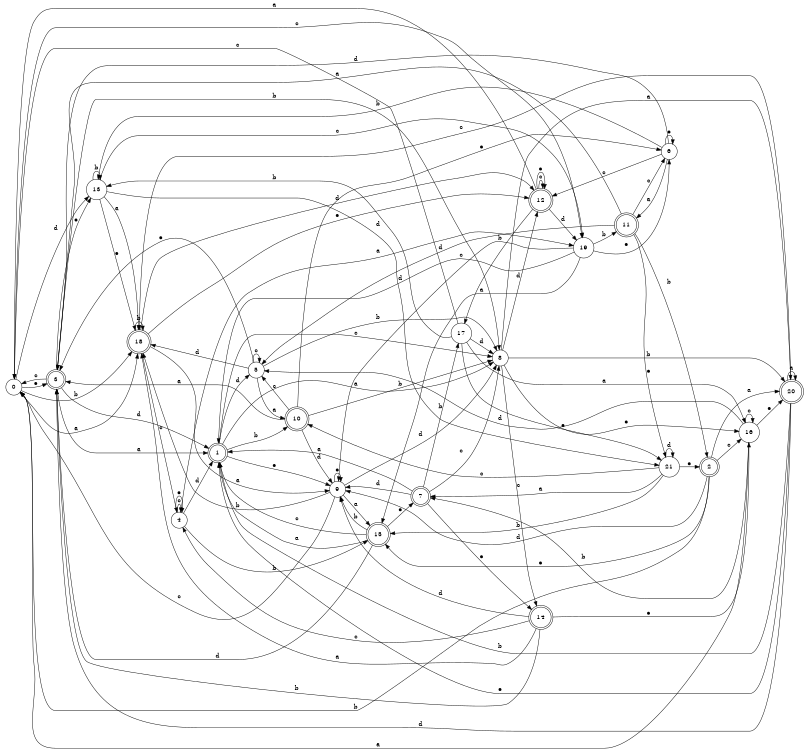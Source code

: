 digraph n18_2 {
__start0 [label="" shape="none"];

rankdir=LR;
size="8,5";

s0 [style="filled", color="black", fillcolor="white" shape="circle", label="0"];
s1 [style="rounded,filled", color="black", fillcolor="white" shape="doublecircle", label="1"];
s2 [style="rounded,filled", color="black", fillcolor="white" shape="doublecircle", label="2"];
s3 [style="rounded,filled", color="black", fillcolor="white" shape="doublecircle", label="3"];
s4 [style="filled", color="black", fillcolor="white" shape="circle", label="4"];
s5 [style="filled", color="black", fillcolor="white" shape="circle", label="5"];
s6 [style="filled", color="black", fillcolor="white" shape="circle", label="6"];
s7 [style="rounded,filled", color="black", fillcolor="white" shape="doublecircle", label="7"];
s8 [style="filled", color="black", fillcolor="white" shape="circle", label="8"];
s9 [style="filled", color="black", fillcolor="white" shape="circle", label="9"];
s10 [style="rounded,filled", color="black", fillcolor="white" shape="doublecircle", label="10"];
s11 [style="rounded,filled", color="black", fillcolor="white" shape="doublecircle", label="11"];
s12 [style="rounded,filled", color="black", fillcolor="white" shape="doublecircle", label="12"];
s13 [style="filled", color="black", fillcolor="white" shape="circle", label="13"];
s14 [style="rounded,filled", color="black", fillcolor="white" shape="doublecircle", label="14"];
s15 [style="rounded,filled", color="black", fillcolor="white" shape="doublecircle", label="15"];
s16 [style="filled", color="black", fillcolor="white" shape="circle", label="16"];
s17 [style="filled", color="black", fillcolor="white" shape="circle", label="17"];
s18 [style="rounded,filled", color="black", fillcolor="white" shape="doublecircle", label="18"];
s19 [style="filled", color="black", fillcolor="white" shape="circle", label="19"];
s20 [style="rounded,filled", color="black", fillcolor="white" shape="doublecircle", label="20"];
s21 [style="filled", color="black", fillcolor="white" shape="circle", label="21"];
s0 -> s18 [label="a"];
s0 -> s18 [label="b"];
s0 -> s19 [label="c"];
s0 -> s13 [label="d"];
s0 -> s3 [label="e"];
s1 -> s8 [label="a"];
s1 -> s10 [label="b"];
s1 -> s8 [label="c"];
s1 -> s5 [label="d"];
s1 -> s9 [label="e"];
s2 -> s20 [label="a"];
s2 -> s0 [label="b"];
s2 -> s16 [label="c"];
s2 -> s9 [label="d"];
s2 -> s15 [label="e"];
s3 -> s1 [label="a"];
s3 -> s8 [label="b"];
s3 -> s0 [label="c"];
s3 -> s1 [label="d"];
s3 -> s13 [label="e"];
s4 -> s19 [label="a"];
s4 -> s15 [label="b"];
s4 -> s4 [label="c"];
s4 -> s1 [label="d"];
s4 -> s4 [label="e"];
s5 -> s10 [label="a"];
s5 -> s8 [label="b"];
s5 -> s5 [label="c"];
s5 -> s18 [label="d"];
s5 -> s3 [label="e"];
s6 -> s11 [label="a"];
s6 -> s13 [label="b"];
s6 -> s12 [label="c"];
s6 -> s3 [label="d"];
s6 -> s6 [label="e"];
s7 -> s1 [label="a"];
s7 -> s17 [label="b"];
s7 -> s8 [label="c"];
s7 -> s9 [label="d"];
s7 -> s14 [label="e"];
s8 -> s20 [label="a"];
s8 -> s20 [label="b"];
s8 -> s14 [label="c"];
s8 -> s12 [label="d"];
s8 -> s16 [label="e"];
s9 -> s15 [label="a"];
s9 -> s18 [label="b"];
s9 -> s0 [label="c"];
s9 -> s8 [label="d"];
s9 -> s9 [label="e"];
s10 -> s3 [label="a"];
s10 -> s8 [label="b"];
s10 -> s5 [label="c"];
s10 -> s9 [label="d"];
s10 -> s6 [label="e"];
s11 -> s3 [label="a"];
s11 -> s2 [label="b"];
s11 -> s6 [label="c"];
s11 -> s5 [label="d"];
s11 -> s21 [label="e"];
s12 -> s0 [label="a"];
s12 -> s17 [label="b"];
s12 -> s12 [label="c"];
s12 -> s19 [label="d"];
s12 -> s12 [label="e"];
s13 -> s18 [label="a"];
s13 -> s13 [label="b"];
s13 -> s19 [label="c"];
s13 -> s21 [label="d"];
s13 -> s18 [label="e"];
s14 -> s18 [label="a"];
s14 -> s3 [label="b"];
s14 -> s4 [label="c"];
s14 -> s9 [label="d"];
s14 -> s16 [label="e"];
s15 -> s1 [label="a"];
s15 -> s9 [label="b"];
s15 -> s1 [label="c"];
s15 -> s3 [label="d"];
s15 -> s7 [label="e"];
s16 -> s0 [label="a"];
s16 -> s7 [label="b"];
s16 -> s16 [label="c"];
s16 -> s5 [label="d"];
s16 -> s20 [label="e"];
s17 -> s16 [label="a"];
s17 -> s13 [label="b"];
s17 -> s0 [label="c"];
s17 -> s8 [label="d"];
s17 -> s21 [label="e"];
s18 -> s9 [label="a"];
s18 -> s18 [label="b"];
s18 -> s4 [label="c"];
s18 -> s12 [label="d"];
s18 -> s12 [label="e"];
s19 -> s15 [label="a"];
s19 -> s11 [label="b"];
s19 -> s9 [label="c"];
s19 -> s1 [label="d"];
s19 -> s6 [label="e"];
s20 -> s20 [label="a"];
s20 -> s1 [label="b"];
s20 -> s18 [label="c"];
s20 -> s3 [label="d"];
s20 -> s1 [label="e"];
s21 -> s7 [label="a"];
s21 -> s15 [label="b"];
s21 -> s10 [label="c"];
s21 -> s21 [label="d"];
s21 -> s2 [label="e"];

}